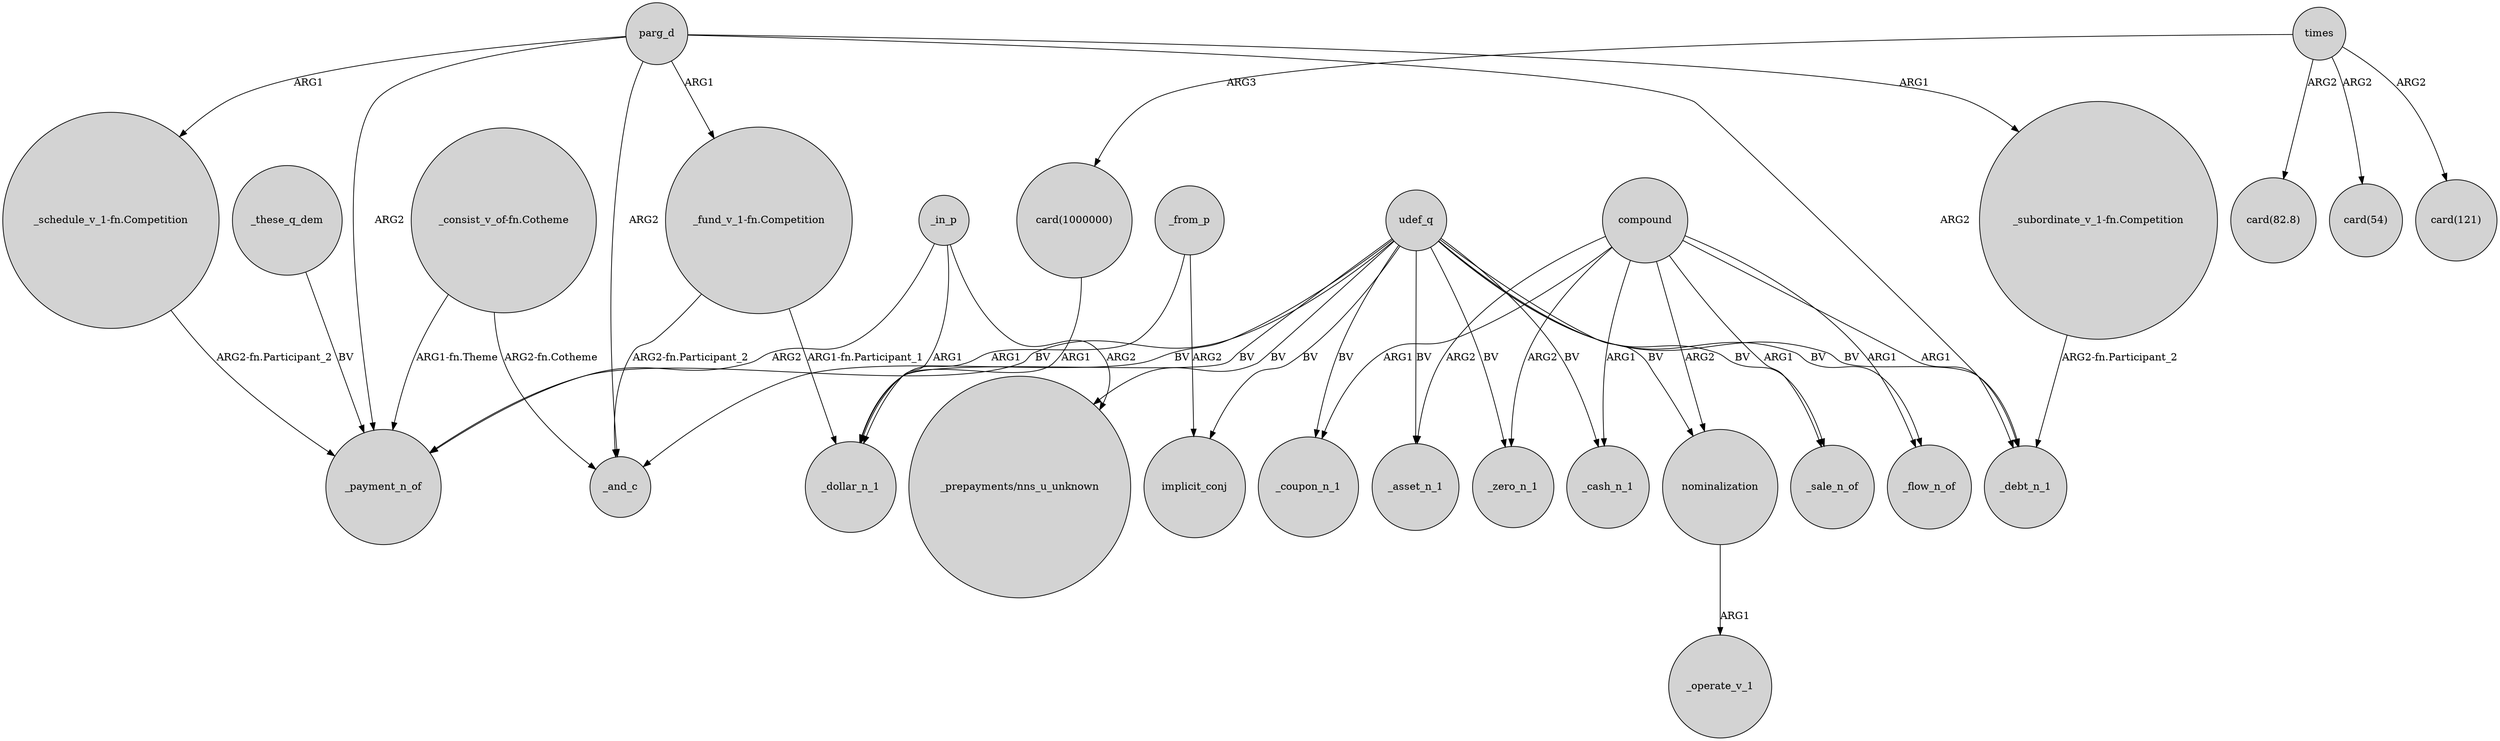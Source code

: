digraph {
	node [shape=circle style=filled]
	compound -> _coupon_n_1 [label=ARG1]
	times -> "card(121)" [label=ARG2]
	udef_q -> _cash_n_1 [label=BV]
	parg_d -> _payment_n_of [label=ARG2]
	_from_p -> _dollar_n_1 [label=ARG1]
	times -> "card(82.8)" [label=ARG2]
	compound -> _asset_n_1 [label=ARG2]
	"_consist_v_of-fn.Cotheme" -> _payment_n_of [label="ARG1-fn.Theme"]
	"_schedule_v_1-fn.Competition" -> _payment_n_of [label="ARG2-fn.Participant_2"]
	udef_q -> _zero_n_1 [label=BV]
	parg_d -> "_schedule_v_1-fn.Competition" [label=ARG1]
	"_fund_v_1-fn.Competition" -> _dollar_n_1 [label="ARG1-fn.Participant_1"]
	udef_q -> nominalization [label=BV]
	nominalization -> _operate_v_1 [label=ARG1]
	times -> "card(1000000)" [label=ARG3]
	_these_q_dem -> _payment_n_of [label=BV]
	udef_q -> _sale_n_of [label=BV]
	udef_q -> _and_c [label=BV]
	udef_q -> _asset_n_1 [label=BV]
	compound -> nominalization [label=ARG2]
	compound -> _cash_n_1 [label=ARG1]
	_in_p -> _dollar_n_1 [label=ARG1]
	"_fund_v_1-fn.Competition" -> _and_c [label="ARG2-fn.Participant_2"]
	udef_q -> _debt_n_1 [label=BV]
	"_consist_v_of-fn.Cotheme" -> _and_c [label="ARG2-fn.Cotheme"]
	compound -> _flow_n_of [label=ARG1]
	times -> "card(54)" [label=ARG2]
	udef_q -> _dollar_n_1 [label=BV]
	udef_q -> _flow_n_of [label=BV]
	udef_q -> _coupon_n_1 [label=BV]
	"card(1000000)" -> _dollar_n_1 [label=ARG1]
	_from_p -> implicit_conj [label=ARG2]
	parg_d -> _and_c [label=ARG2]
	udef_q -> _payment_n_of [label=BV]
	compound -> _zero_n_1 [label=ARG2]
	parg_d -> "_subordinate_v_1-fn.Competition" [label=ARG1]
	udef_q -> "_prepayments/nns_u_unknown" [label=BV]
	_in_p -> _payment_n_of [label=ARG2]
	compound -> _debt_n_1 [label=ARG1]
	parg_d -> _debt_n_1 [label=ARG2]
	"_subordinate_v_1-fn.Competition" -> _debt_n_1 [label="ARG2-fn.Participant_2"]
	udef_q -> implicit_conj [label=BV]
	_in_p -> "_prepayments/nns_u_unknown" [label=ARG2]
	compound -> _sale_n_of [label=ARG1]
	parg_d -> "_fund_v_1-fn.Competition" [label=ARG1]
}

